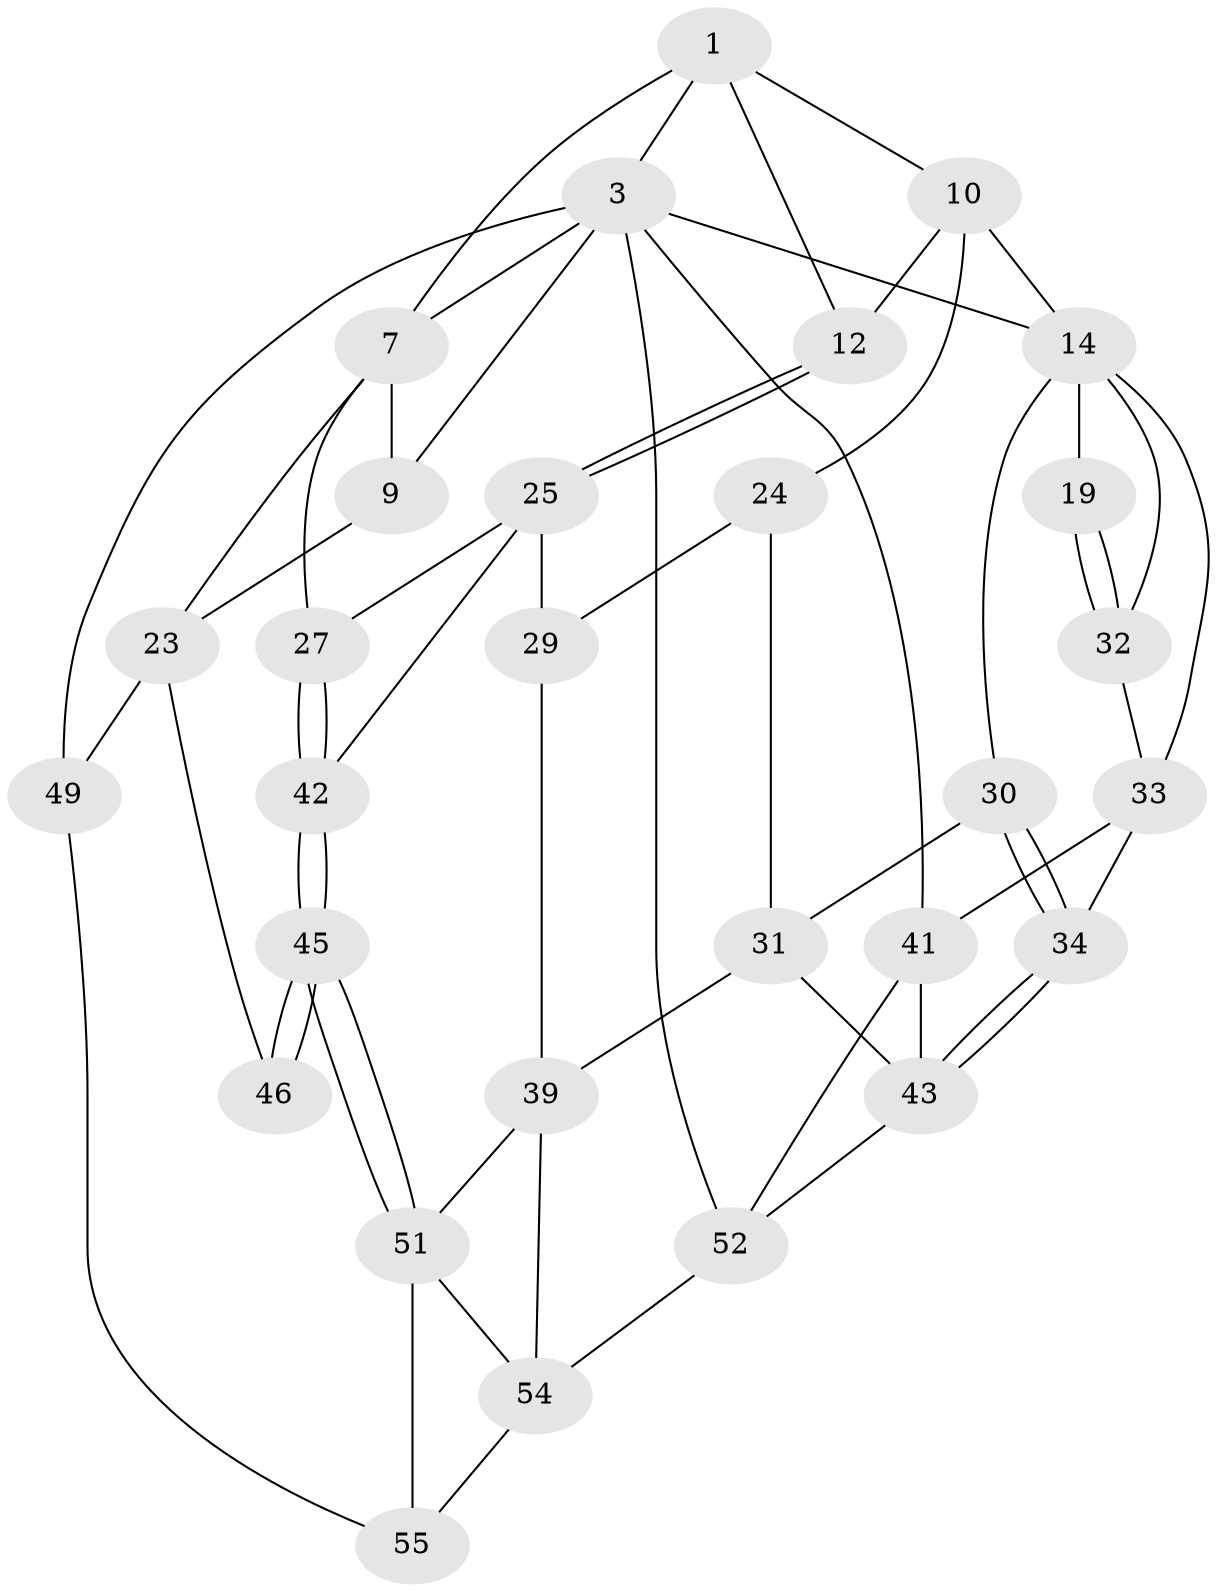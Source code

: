 // original degree distribution, {3: 0.06896551724137931, 4: 0.2413793103448276, 6: 0.27586206896551724, 5: 0.41379310344827586}
// Generated by graph-tools (version 1.1) at 2025/17/03/09/25 04:17:09]
// undirected, 29 vertices, 61 edges
graph export_dot {
graph [start="1"]
  node [color=gray90,style=filled];
  1 [pos="+0.508437781451182+0",super="+6+2"];
  3 [pos="+1+0",super="+4+40"];
  7 [pos="+0.27758250726386996+0.19335716752777976",super="+8+22"];
  9 [pos="+0+0.31044815354815203"];
  10 [pos="+0.625746689456387+0",super="+13+11"];
  12 [pos="+0.3602900236104048+0.23061906563823428"];
  14 [pos="+0.7637464711613607+0.21055075677164506",super="+15+17"];
  19 [pos="+0.9062173750597816+0.32855218241673656",super="+20"];
  23 [pos="+0+0.4007682274510463",super="+47"];
  24 [pos="+0.6039137459619947+0.22439942425829545",super="+28"];
  25 [pos="+0.39713059852738547+0.37680226599040806",super="+26"];
  27 [pos="+0.17027639140803527+0.46540840442405595"];
  29 [pos="+0.4125116912481038+0.3830394512898743",super="+36"];
  30 [pos="+0.6759581131558302+0.4970030207976907"];
  31 [pos="+0.6293968087951979+0.49855521879496084",super="+38"];
  32 [pos="+1+0.2561628180823462"];
  33 [pos="+0.9271266692272847+0.4604785103652785",super="+35"];
  34 [pos="+0.7363188016637829+0.5313018188867416"];
  39 [pos="+0.5066404363275845+0.61964454835939",super="+50"];
  41 [pos="+1+0.7365969047521718",super="+48"];
  42 [pos="+0.2857052209368414+0.6646714555429012"];
  43 [pos="+0.7617846661692262+0.6410487347606107",super="+44"];
  45 [pos="+0.2821948352638144+0.6740380184477719"];
  46 [pos="+0+0.6037779208150824"];
  49 [pos="+0+1"];
  51 [pos="+0.2747647746808428+0.6990252087802095",super="+56"];
  52 [pos="+0.7659988107291005+1",super="+53"];
  54 [pos="+0.5199408348206339+0.9960308578507271",super="+58"];
  55 [pos="+0.06947338606501327+0.6970272278289693",super="+57"];
  1 -- 12;
  1 -- 7;
  1 -- 10;
  1 -- 3;
  3 -- 9;
  3 -- 49 [weight=2];
  3 -- 7;
  3 -- 14;
  3 -- 41;
  3 -- 52;
  7 -- 9;
  7 -- 27;
  7 -- 23;
  9 -- 23;
  10 -- 24 [weight=2];
  10 -- 14;
  10 -- 12;
  12 -- 25;
  12 -- 25;
  14 -- 32;
  14 -- 19 [weight=2];
  14 -- 33;
  14 -- 30;
  19 -- 32;
  19 -- 32;
  23 -- 49;
  23 -- 46;
  24 -- 29;
  24 -- 31;
  25 -- 29 [weight=2];
  25 -- 42;
  25 -- 27;
  27 -- 42;
  27 -- 42;
  29 -- 39;
  30 -- 31;
  30 -- 34;
  30 -- 34;
  31 -- 39;
  31 -- 43;
  32 -- 33;
  33 -- 34;
  33 -- 41;
  34 -- 43;
  34 -- 43;
  39 -- 51;
  39 -- 54;
  41 -- 43;
  41 -- 52;
  42 -- 45;
  42 -- 45;
  43 -- 52;
  45 -- 46;
  45 -- 46;
  45 -- 51;
  45 -- 51;
  49 -- 55;
  51 -- 55;
  51 -- 54;
  52 -- 54;
  54 -- 55;
}
